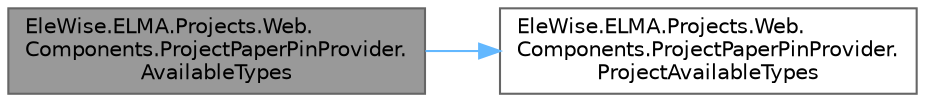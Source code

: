 digraph "EleWise.ELMA.Projects.Web.Components.ProjectPaperPinProvider.AvailableTypes"
{
 // LATEX_PDF_SIZE
  bgcolor="transparent";
  edge [fontname=Helvetica,fontsize=10,labelfontname=Helvetica,labelfontsize=10];
  node [fontname=Helvetica,fontsize=10,shape=box,height=0.2,width=0.4];
  rankdir="LR";
  Node1 [id="Node000001",label="EleWise.ELMA.Projects.Web.\lComponents.ProjectPaperPinProvider.\lAvailableTypes",height=0.2,width=0.4,color="gray40", fillcolor="grey60", style="filled", fontcolor="black",tooltip="Все поддерживаемые типы."];
  Node1 -> Node2 [id="edge1_Node000001_Node000002",color="steelblue1",style="solid",tooltip=" "];
  Node2 [id="Node000002",label="EleWise.ELMA.Projects.Web.\lComponents.ProjectPaperPinProvider.\lProjectAvailableTypes",height=0.2,width=0.4,color="grey40", fillcolor="white", style="filled",URL="$class_ele_wise_1_1_e_l_m_a_1_1_projects_1_1_web_1_1_components_1_1_project_paper_pin_provider.html#a7787daf14fd50f3205c3c9aad6cd72fb",tooltip="Все поддерживаемые типы проектов."];
}
